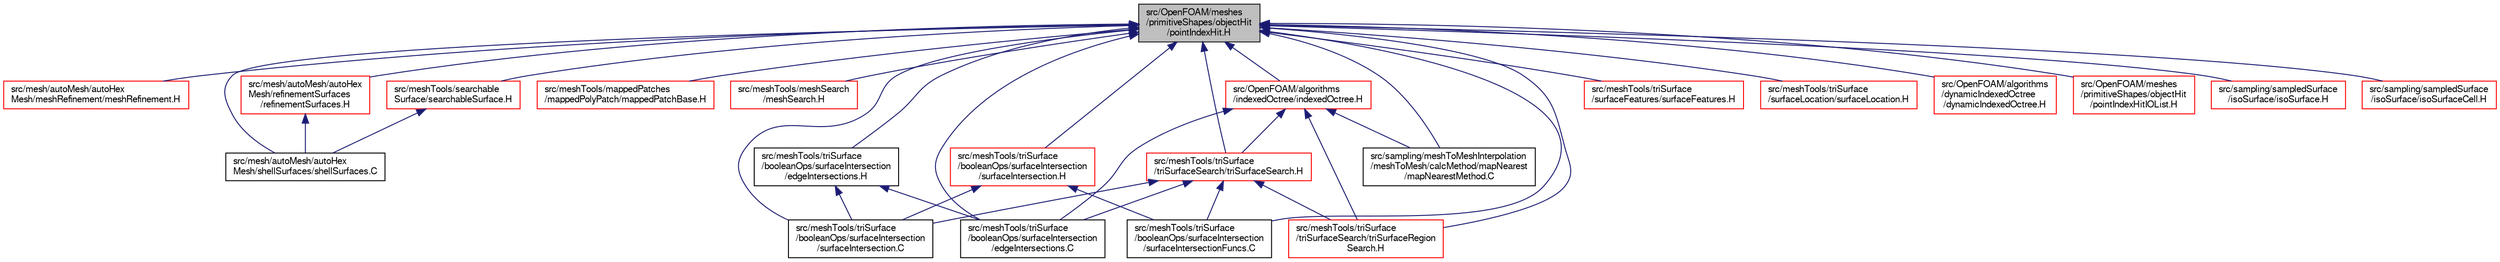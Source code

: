 digraph "src/OpenFOAM/meshes/primitiveShapes/objectHit/pointIndexHit.H"
{
  bgcolor="transparent";
  edge [fontname="FreeSans",fontsize="10",labelfontname="FreeSans",labelfontsize="10"];
  node [fontname="FreeSans",fontsize="10",shape=record];
  Node48 [label="src/OpenFOAM/meshes\l/primitiveShapes/objectHit\l/pointIndexHit.H",height=0.2,width=0.4,color="black", fillcolor="grey75", style="filled", fontcolor="black"];
  Node48 -> Node49 [dir="back",color="midnightblue",fontsize="10",style="solid",fontname="FreeSans"];
  Node49 [label="src/mesh/autoMesh/autoHex\lMesh/meshRefinement/meshRefinement.H",height=0.2,width=0.4,color="red",URL="$a06920.html"];
  Node48 -> Node67 [dir="back",color="midnightblue",fontsize="10",style="solid",fontname="FreeSans"];
  Node67 [label="src/mesh/autoMesh/autoHex\lMesh/refinementSurfaces\l/refinementSurfaces.H",height=0.2,width=0.4,color="red",URL="$a06956.html"];
  Node67 -> Node69 [dir="back",color="midnightblue",fontsize="10",style="solid",fontname="FreeSans"];
  Node69 [label="src/mesh/autoMesh/autoHex\lMesh/shellSurfaces/shellSurfaces.C",height=0.2,width=0.4,color="black",URL="$a06965.html"];
  Node48 -> Node69 [dir="back",color="midnightblue",fontsize="10",style="solid",fontname="FreeSans"];
  Node48 -> Node70 [dir="back",color="midnightblue",fontsize="10",style="solid",fontname="FreeSans"];
  Node70 [label="src/meshTools/mappedPatches\l/mappedPolyPatch/mappedPatchBase.H",height=0.2,width=0.4,color="red",URL="$a07595.html"];
  Node48 -> Node233 [dir="back",color="midnightblue",fontsize="10",style="solid",fontname="FreeSans"];
  Node233 [label="src/meshTools/meshSearch\l/meshSearch.H",height=0.2,width=0.4,color="red",URL="$a07625.html"];
  Node48 -> Node260 [dir="back",color="midnightblue",fontsize="10",style="solid",fontname="FreeSans"];
  Node260 [label="src/meshTools/searchable\lSurface/searchableSurface.H",height=0.2,width=0.4,color="red",URL="$a07820.html"];
  Node260 -> Node69 [dir="back",color="midnightblue",fontsize="10",style="solid",fontname="FreeSans"];
  Node48 -> Node516 [dir="back",color="midnightblue",fontsize="10",style="solid",fontname="FreeSans"];
  Node516 [label="src/meshTools/triSurface\l/booleanOps/surfaceIntersection\l/edgeIntersections.H",height=0.2,width=0.4,color="black",URL="$a08195.html"];
  Node516 -> Node517 [dir="back",color="midnightblue",fontsize="10",style="solid",fontname="FreeSans"];
  Node517 [label="src/meshTools/triSurface\l/booleanOps/surfaceIntersection\l/edgeIntersections.C",height=0.2,width=0.4,color="black",URL="$a08192.html"];
  Node516 -> Node518 [dir="back",color="midnightblue",fontsize="10",style="solid",fontname="FreeSans"];
  Node518 [label="src/meshTools/triSurface\l/booleanOps/surfaceIntersection\l/surfaceIntersection.C",height=0.2,width=0.4,color="black",URL="$a08198.html"];
  Node48 -> Node517 [dir="back",color="midnightblue",fontsize="10",style="solid",fontname="FreeSans"];
  Node48 -> Node519 [dir="back",color="midnightblue",fontsize="10",style="solid",fontname="FreeSans"];
  Node519 [label="src/meshTools/triSurface\l/booleanOps/surfaceIntersection\l/surfaceIntersection.H",height=0.2,width=0.4,color="red",URL="$a08201.html"];
  Node519 -> Node518 [dir="back",color="midnightblue",fontsize="10",style="solid",fontname="FreeSans"];
  Node519 -> Node524 [dir="back",color="midnightblue",fontsize="10",style="solid",fontname="FreeSans"];
  Node524 [label="src/meshTools/triSurface\l/booleanOps/surfaceIntersection\l/surfaceIntersectionFuncs.C",height=0.2,width=0.4,color="black",URL="$a08204.html"];
  Node48 -> Node518 [dir="back",color="midnightblue",fontsize="10",style="solid",fontname="FreeSans"];
  Node48 -> Node524 [dir="back",color="midnightblue",fontsize="10",style="solid",fontname="FreeSans"];
  Node48 -> Node526 [dir="back",color="midnightblue",fontsize="10",style="solid",fontname="FreeSans"];
  Node526 [label="src/meshTools/triSurface\l/surfaceFeatures/surfaceFeatures.H",height=0.2,width=0.4,color="red",URL="$a08219.html"];
  Node48 -> Node529 [dir="back",color="midnightblue",fontsize="10",style="solid",fontname="FreeSans"];
  Node529 [label="src/meshTools/triSurface\l/surfaceLocation/surfaceLocation.H",height=0.2,width=0.4,color="red",URL="$a08225.html"];
  Node48 -> Node538 [dir="back",color="midnightblue",fontsize="10",style="solid",fontname="FreeSans"];
  Node538 [label="src/meshTools/triSurface\l/triSurfaceSearch/triSurfaceRegion\lSearch.H",height=0.2,width=0.4,color="red",URL="$a08237.html"];
  Node48 -> Node540 [dir="back",color="midnightblue",fontsize="10",style="solid",fontname="FreeSans"];
  Node540 [label="src/meshTools/triSurface\l/triSurfaceSearch/triSurfaceSearch.H",height=0.2,width=0.4,color="red",URL="$a08243.html"];
  Node540 -> Node517 [dir="back",color="midnightblue",fontsize="10",style="solid",fontname="FreeSans"];
  Node540 -> Node518 [dir="back",color="midnightblue",fontsize="10",style="solid",fontname="FreeSans"];
  Node540 -> Node524 [dir="back",color="midnightblue",fontsize="10",style="solid",fontname="FreeSans"];
  Node540 -> Node538 [dir="back",color="midnightblue",fontsize="10",style="solid",fontname="FreeSans"];
  Node48 -> Node544 [dir="back",color="midnightblue",fontsize="10",style="solid",fontname="FreeSans"];
  Node544 [label="src/OpenFOAM/algorithms\l/dynamicIndexedOctree\l/dynamicIndexedOctree.H",height=0.2,width=0.4,color="red",URL="$a08372.html"];
  Node48 -> Node548 [dir="back",color="midnightblue",fontsize="10",style="solid",fontname="FreeSans"];
  Node548 [label="src/OpenFOAM/algorithms\l/indexedOctree/indexedOctree.H",height=0.2,width=0.4,color="red",URL="$a08387.html"];
  Node548 -> Node517 [dir="back",color="midnightblue",fontsize="10",style="solid",fontname="FreeSans"];
  Node548 -> Node540 [dir="back",color="midnightblue",fontsize="10",style="solid",fontname="FreeSans"];
  Node548 -> Node538 [dir="back",color="midnightblue",fontsize="10",style="solid",fontname="FreeSans"];
  Node548 -> Node588 [dir="back",color="midnightblue",fontsize="10",style="solid",fontname="FreeSans"];
  Node588 [label="src/sampling/meshToMeshInterpolation\l/meshToMesh/calcMethod/mapNearest\l/mapNearestMethod.C",height=0.2,width=0.4,color="black",URL="$a14534.html"];
  Node48 -> Node591 [dir="back",color="midnightblue",fontsize="10",style="solid",fontname="FreeSans"];
  Node591 [label="src/OpenFOAM/meshes\l/primitiveShapes/objectHit\l/pointIndexHitIOList.H",height=0.2,width=0.4,color="red",URL="$a12050.html"];
  Node48 -> Node588 [dir="back",color="midnightblue",fontsize="10",style="solid",fontname="FreeSans"];
  Node48 -> Node593 [dir="back",color="midnightblue",fontsize="10",style="solid",fontname="FreeSans"];
  Node593 [label="src/sampling/sampledSurface\l/isoSurface/isoSurface.H",height=0.2,width=0.4,color="red",URL="$a14705.html"];
  Node48 -> Node603 [dir="back",color="midnightblue",fontsize="10",style="solid",fontname="FreeSans"];
  Node603 [label="src/sampling/sampledSurface\l/isoSurface/isoSurfaceCell.H",height=0.2,width=0.4,color="red",URL="$a14711.html"];
}
